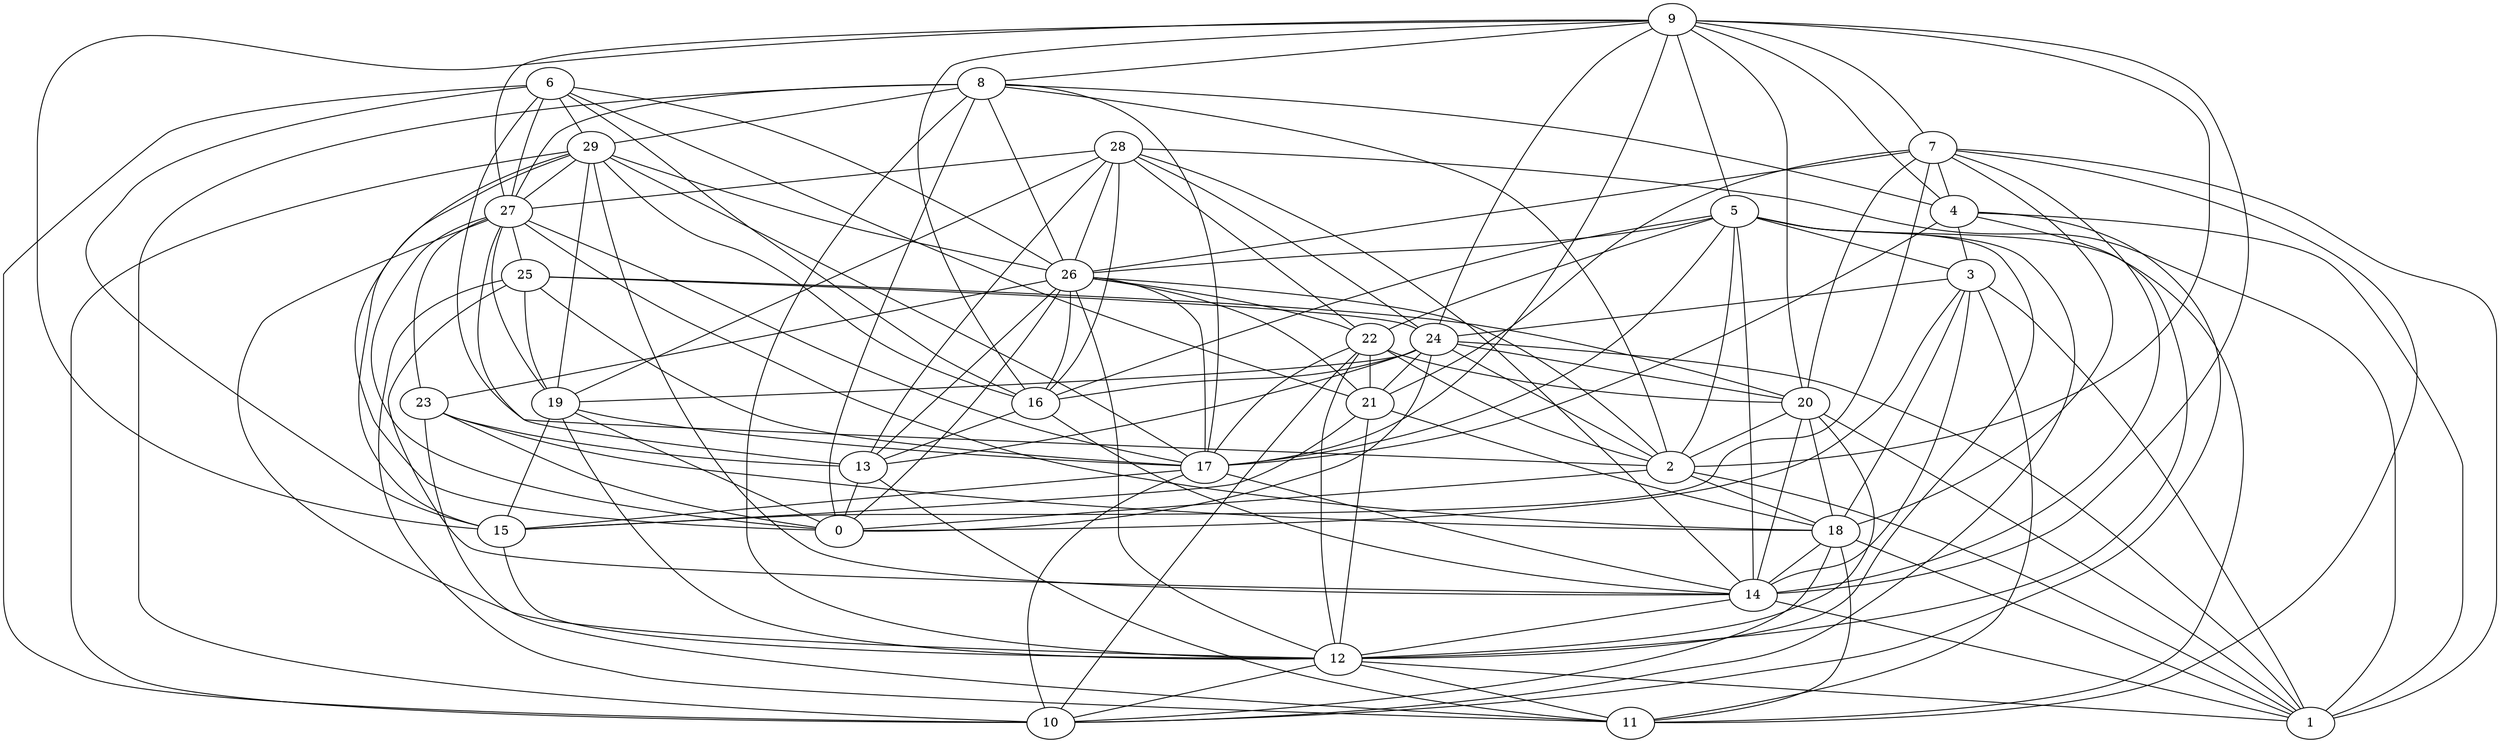 digraph GG_graph {

subgraph G_graph {
edge [color = black]
"8" -> "17" [dir = none]
"8" -> "26" [dir = none]
"8" -> "2" [dir = none]
"8" -> "29" [dir = none]
"8" -> "10" [dir = none]
"16" -> "13" [dir = none]
"13" -> "0" [dir = none]
"29" -> "26" [dir = none]
"29" -> "17" [dir = none]
"15" -> "12" [dir = none]
"14" -> "1" [dir = none]
"26" -> "13" [dir = none]
"26" -> "17" [dir = none]
"26" -> "12" [dir = none]
"26" -> "16" [dir = none]
"26" -> "0" [dir = none]
"26" -> "22" [dir = none]
"26" -> "23" [dir = none]
"9" -> "15" [dir = none]
"9" -> "17" [dir = none]
"9" -> "8" [dir = none]
"12" -> "11" [dir = none]
"28" -> "13" [dir = none]
"28" -> "14" [dir = none]
"28" -> "1" [dir = none]
"28" -> "22" [dir = none]
"17" -> "14" [dir = none]
"17" -> "10" [dir = none]
"17" -> "15" [dir = none]
"19" -> "17" [dir = none]
"3" -> "18" [dir = none]
"3" -> "14" [dir = none]
"6" -> "21" [dir = none]
"6" -> "10" [dir = none]
"24" -> "20" [dir = none]
"24" -> "0" [dir = none]
"27" -> "18" [dir = none]
"27" -> "0" [dir = none]
"27" -> "25" [dir = none]
"7" -> "14" [dir = none]
"7" -> "11" [dir = none]
"7" -> "21" [dir = none]
"7" -> "18" [dir = none]
"20" -> "2" [dir = none]
"20" -> "1" [dir = none]
"20" -> "12" [dir = none]
"20" -> "14" [dir = none]
"4" -> "1" [dir = none]
"4" -> "10" [dir = none]
"21" -> "12" [dir = none]
"23" -> "18" [dir = none]
"23" -> "13" [dir = none]
"5" -> "22" [dir = none]
"5" -> "14" [dir = none]
"5" -> "11" [dir = none]
"25" -> "19" [dir = none]
"25" -> "17" [dir = none]
"2" -> "0" [dir = none]
"4" -> "17" [dir = none]
"22" -> "10" [dir = none]
"5" -> "16" [dir = none]
"21" -> "18" [dir = none]
"28" -> "26" [dir = none]
"9" -> "24" [dir = none]
"7" -> "20" [dir = none]
"3" -> "1" [dir = none]
"26" -> "2" [dir = none]
"24" -> "21" [dir = none]
"25" -> "11" [dir = none]
"25" -> "24" [dir = none]
"27" -> "17" [dir = none]
"13" -> "11" [dir = none]
"6" -> "16" [dir = none]
"2" -> "18" [dir = none]
"5" -> "26" [dir = none]
"4" -> "3" [dir = none]
"16" -> "14" [dir = none]
"14" -> "12" [dir = none]
"29" -> "15" [dir = none]
"29" -> "19" [dir = none]
"3" -> "24" [dir = none]
"19" -> "0" [dir = none]
"28" -> "19" [dir = none]
"24" -> "19" [dir = none]
"27" -> "19" [dir = none]
"20" -> "18" [dir = none]
"3" -> "0" [dir = none]
"23" -> "0" [dir = none]
"29" -> "16" [dir = none]
"19" -> "12" [dir = none]
"4" -> "12" [dir = none]
"9" -> "27" [dir = none]
"12" -> "10" [dir = none]
"24" -> "2" [dir = none]
"22" -> "12" [dir = none]
"5" -> "17" [dir = none]
"22" -> "21" [dir = none]
"24" -> "13" [dir = none]
"27" -> "13" [dir = none]
"22" -> "2" [dir = none]
"9" -> "14" [dir = none]
"27" -> "23" [dir = none]
"9" -> "7" [dir = none]
"23" -> "11" [dir = none]
"29" -> "10" [dir = none]
"5" -> "10" [dir = none]
"6" -> "26" [dir = none]
"9" -> "2" [dir = none]
"5" -> "2" [dir = none]
"8" -> "0" [dir = none]
"9" -> "4" [dir = none]
"29" -> "14" [dir = none]
"18" -> "11" [dir = none]
"29" -> "0" [dir = none]
"3" -> "11" [dir = none]
"7" -> "1" [dir = none]
"7" -> "26" [dir = none]
"9" -> "5" [dir = none]
"21" -> "15" [dir = none]
"8" -> "12" [dir = none]
"25" -> "20" [dir = none]
"9" -> "20" [dir = none]
"28" -> "16" [dir = none]
"6" -> "15" [dir = none]
"19" -> "15" [dir = none]
"18" -> "14" [dir = none]
"18" -> "1" [dir = none]
"29" -> "27" [dir = none]
"9" -> "16" [dir = none]
"8" -> "4" [dir = none]
"27" -> "12" [dir = none]
"7" -> "15" [dir = none]
"22" -> "17" [dir = none]
"7" -> "4" [dir = none]
"18" -> "10" [dir = none]
"28" -> "27" [dir = none]
"28" -> "24" [dir = none]
"2" -> "1" [dir = none]
"6" -> "27" [dir = none]
"26" -> "21" [dir = none]
"22" -> "20" [dir = none]
"6" -> "29" [dir = none]
"25" -> "14" [dir = none]
"6" -> "2" [dir = none]
"24" -> "16" [dir = none]
"5" -> "12" [dir = none]
"8" -> "27" [dir = none]
"12" -> "1" [dir = none]
"24" -> "1" [dir = none]
"5" -> "3" [dir = none]
}

}
